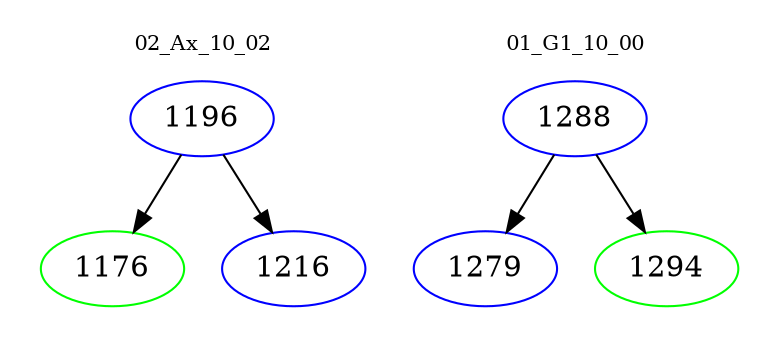 digraph{
subgraph cluster_0 {
color = white
label = "02_Ax_10_02";
fontsize=10;
T0_1196 [label="1196", color="blue"]
T0_1196 -> T0_1176 [color="black"]
T0_1176 [label="1176", color="green"]
T0_1196 -> T0_1216 [color="black"]
T0_1216 [label="1216", color="blue"]
}
subgraph cluster_1 {
color = white
label = "01_G1_10_00";
fontsize=10;
T1_1288 [label="1288", color="blue"]
T1_1288 -> T1_1279 [color="black"]
T1_1279 [label="1279", color="blue"]
T1_1288 -> T1_1294 [color="black"]
T1_1294 [label="1294", color="green"]
}
}
